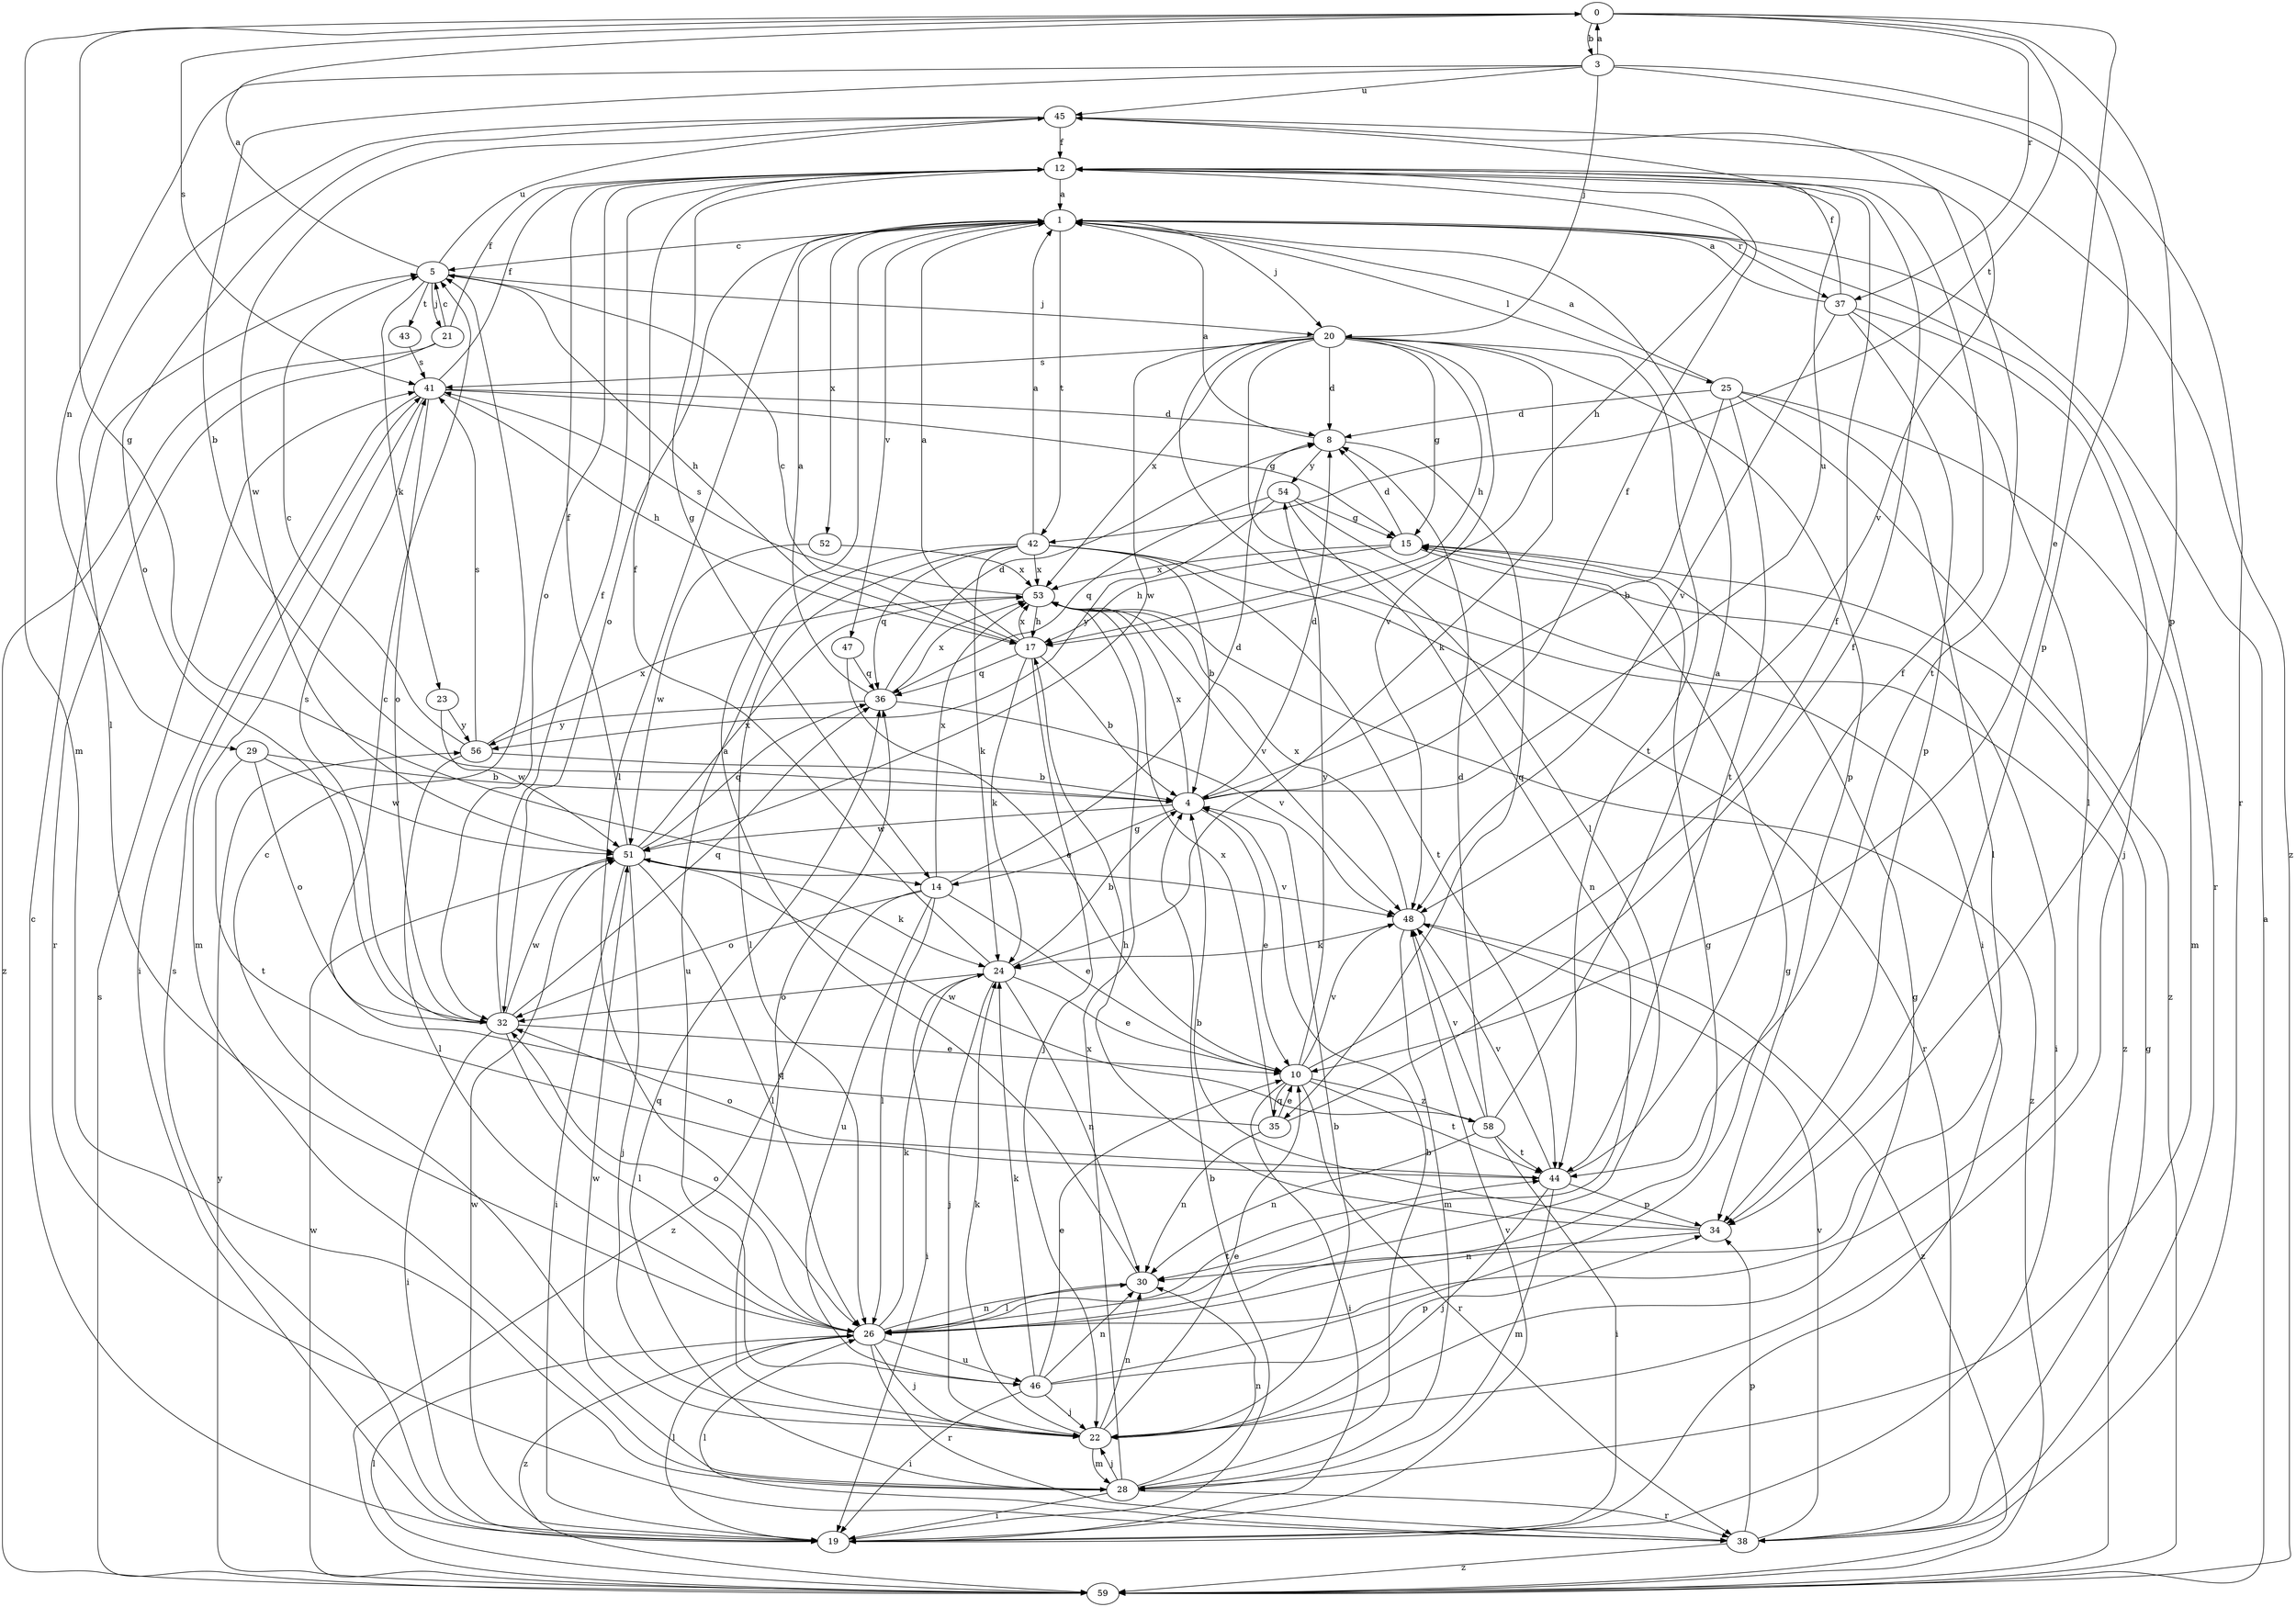 strict digraph  {
0;
1;
3;
4;
5;
8;
10;
12;
14;
15;
17;
19;
20;
21;
22;
23;
24;
25;
26;
28;
29;
30;
32;
34;
35;
36;
37;
38;
41;
42;
43;
44;
45;
46;
47;
48;
51;
52;
53;
54;
56;
58;
59;
0 -> 3  [label=b];
0 -> 10  [label=e];
0 -> 14  [label=g];
0 -> 28  [label=m];
0 -> 34  [label=p];
0 -> 37  [label=r];
0 -> 41  [label=s];
0 -> 42  [label=t];
1 -> 5  [label=c];
1 -> 20  [label=j];
1 -> 25  [label=l];
1 -> 26  [label=l];
1 -> 32  [label=o];
1 -> 37  [label=r];
1 -> 38  [label=r];
1 -> 42  [label=t];
1 -> 47  [label=v];
1 -> 52  [label=x];
3 -> 0  [label=a];
3 -> 4  [label=b];
3 -> 20  [label=j];
3 -> 29  [label=n];
3 -> 34  [label=p];
3 -> 38  [label=r];
3 -> 45  [label=u];
4 -> 8  [label=d];
4 -> 10  [label=e];
4 -> 12  [label=f];
4 -> 14  [label=g];
4 -> 45  [label=u];
4 -> 51  [label=w];
4 -> 53  [label=x];
5 -> 0  [label=a];
5 -> 17  [label=h];
5 -> 20  [label=j];
5 -> 21  [label=j];
5 -> 23  [label=k];
5 -> 43  [label=t];
5 -> 45  [label=u];
8 -> 1  [label=a];
8 -> 35  [label=q];
8 -> 54  [label=y];
10 -> 12  [label=f];
10 -> 19  [label=i];
10 -> 35  [label=q];
10 -> 38  [label=r];
10 -> 44  [label=t];
10 -> 48  [label=v];
10 -> 54  [label=y];
10 -> 58  [label=z];
12 -> 1  [label=a];
12 -> 14  [label=g];
12 -> 17  [label=h];
12 -> 32  [label=o];
12 -> 44  [label=t];
14 -> 8  [label=d];
14 -> 10  [label=e];
14 -> 26  [label=l];
14 -> 32  [label=o];
14 -> 46  [label=u];
14 -> 53  [label=x];
14 -> 59  [label=z];
15 -> 8  [label=d];
15 -> 17  [label=h];
15 -> 19  [label=i];
15 -> 53  [label=x];
17 -> 1  [label=a];
17 -> 4  [label=b];
17 -> 5  [label=c];
17 -> 22  [label=j];
17 -> 24  [label=k];
17 -> 36  [label=q];
17 -> 53  [label=x];
19 -> 4  [label=b];
19 -> 5  [label=c];
19 -> 26  [label=l];
19 -> 41  [label=s];
19 -> 48  [label=v];
19 -> 51  [label=w];
20 -> 8  [label=d];
20 -> 15  [label=g];
20 -> 17  [label=h];
20 -> 19  [label=i];
20 -> 24  [label=k];
20 -> 26  [label=l];
20 -> 34  [label=p];
20 -> 41  [label=s];
20 -> 44  [label=t];
20 -> 48  [label=v];
20 -> 51  [label=w];
20 -> 53  [label=x];
21 -> 5  [label=c];
21 -> 12  [label=f];
21 -> 38  [label=r];
21 -> 59  [label=z];
22 -> 4  [label=b];
22 -> 5  [label=c];
22 -> 10  [label=e];
22 -> 15  [label=g];
22 -> 24  [label=k];
22 -> 28  [label=m];
22 -> 30  [label=n];
22 -> 36  [label=q];
23 -> 51  [label=w];
23 -> 56  [label=y];
24 -> 4  [label=b];
24 -> 10  [label=e];
24 -> 12  [label=f];
24 -> 19  [label=i];
24 -> 22  [label=j];
24 -> 30  [label=n];
24 -> 32  [label=o];
25 -> 1  [label=a];
25 -> 4  [label=b];
25 -> 8  [label=d];
25 -> 26  [label=l];
25 -> 28  [label=m];
25 -> 44  [label=t];
25 -> 59  [label=z];
26 -> 15  [label=g];
26 -> 22  [label=j];
26 -> 24  [label=k];
26 -> 30  [label=n];
26 -> 32  [label=o];
26 -> 38  [label=r];
26 -> 44  [label=t];
26 -> 46  [label=u];
26 -> 59  [label=z];
28 -> 4  [label=b];
28 -> 19  [label=i];
28 -> 22  [label=j];
28 -> 30  [label=n];
28 -> 36  [label=q];
28 -> 38  [label=r];
28 -> 51  [label=w];
28 -> 53  [label=x];
29 -> 4  [label=b];
29 -> 32  [label=o];
29 -> 44  [label=t];
29 -> 51  [label=w];
30 -> 1  [label=a];
30 -> 26  [label=l];
32 -> 10  [label=e];
32 -> 12  [label=f];
32 -> 19  [label=i];
32 -> 26  [label=l];
32 -> 36  [label=q];
32 -> 41  [label=s];
32 -> 51  [label=w];
34 -> 4  [label=b];
34 -> 17  [label=h];
34 -> 30  [label=n];
35 -> 5  [label=c];
35 -> 10  [label=e];
35 -> 12  [label=f];
35 -> 30  [label=n];
35 -> 53  [label=x];
36 -> 1  [label=a];
36 -> 8  [label=d];
36 -> 48  [label=v];
36 -> 53  [label=x];
36 -> 56  [label=y];
37 -> 1  [label=a];
37 -> 12  [label=f];
37 -> 22  [label=j];
37 -> 26  [label=l];
37 -> 34  [label=p];
37 -> 48  [label=v];
38 -> 15  [label=g];
38 -> 26  [label=l];
38 -> 34  [label=p];
38 -> 48  [label=v];
38 -> 59  [label=z];
41 -> 8  [label=d];
41 -> 12  [label=f];
41 -> 15  [label=g];
41 -> 17  [label=h];
41 -> 19  [label=i];
41 -> 28  [label=m];
41 -> 32  [label=o];
42 -> 1  [label=a];
42 -> 4  [label=b];
42 -> 24  [label=k];
42 -> 26  [label=l];
42 -> 36  [label=q];
42 -> 38  [label=r];
42 -> 44  [label=t];
42 -> 46  [label=u];
42 -> 53  [label=x];
43 -> 41  [label=s];
44 -> 12  [label=f];
44 -> 22  [label=j];
44 -> 28  [label=m];
44 -> 32  [label=o];
44 -> 34  [label=p];
44 -> 48  [label=v];
45 -> 12  [label=f];
45 -> 26  [label=l];
45 -> 32  [label=o];
45 -> 48  [label=v];
45 -> 51  [label=w];
45 -> 59  [label=z];
46 -> 10  [label=e];
46 -> 15  [label=g];
46 -> 19  [label=i];
46 -> 22  [label=j];
46 -> 24  [label=k];
46 -> 30  [label=n];
46 -> 34  [label=p];
47 -> 10  [label=e];
47 -> 36  [label=q];
48 -> 24  [label=k];
48 -> 28  [label=m];
48 -> 53  [label=x];
48 -> 59  [label=z];
51 -> 12  [label=f];
51 -> 19  [label=i];
51 -> 22  [label=j];
51 -> 24  [label=k];
51 -> 26  [label=l];
51 -> 36  [label=q];
51 -> 48  [label=v];
51 -> 53  [label=x];
52 -> 51  [label=w];
52 -> 53  [label=x];
53 -> 17  [label=h];
53 -> 41  [label=s];
53 -> 48  [label=v];
53 -> 59  [label=z];
54 -> 15  [label=g];
54 -> 30  [label=n];
54 -> 36  [label=q];
54 -> 56  [label=y];
54 -> 59  [label=z];
56 -> 4  [label=b];
56 -> 5  [label=c];
56 -> 26  [label=l];
56 -> 41  [label=s];
56 -> 53  [label=x];
58 -> 1  [label=a];
58 -> 8  [label=d];
58 -> 19  [label=i];
58 -> 30  [label=n];
58 -> 44  [label=t];
58 -> 48  [label=v];
58 -> 51  [label=w];
59 -> 1  [label=a];
59 -> 26  [label=l];
59 -> 41  [label=s];
59 -> 51  [label=w];
59 -> 56  [label=y];
}

